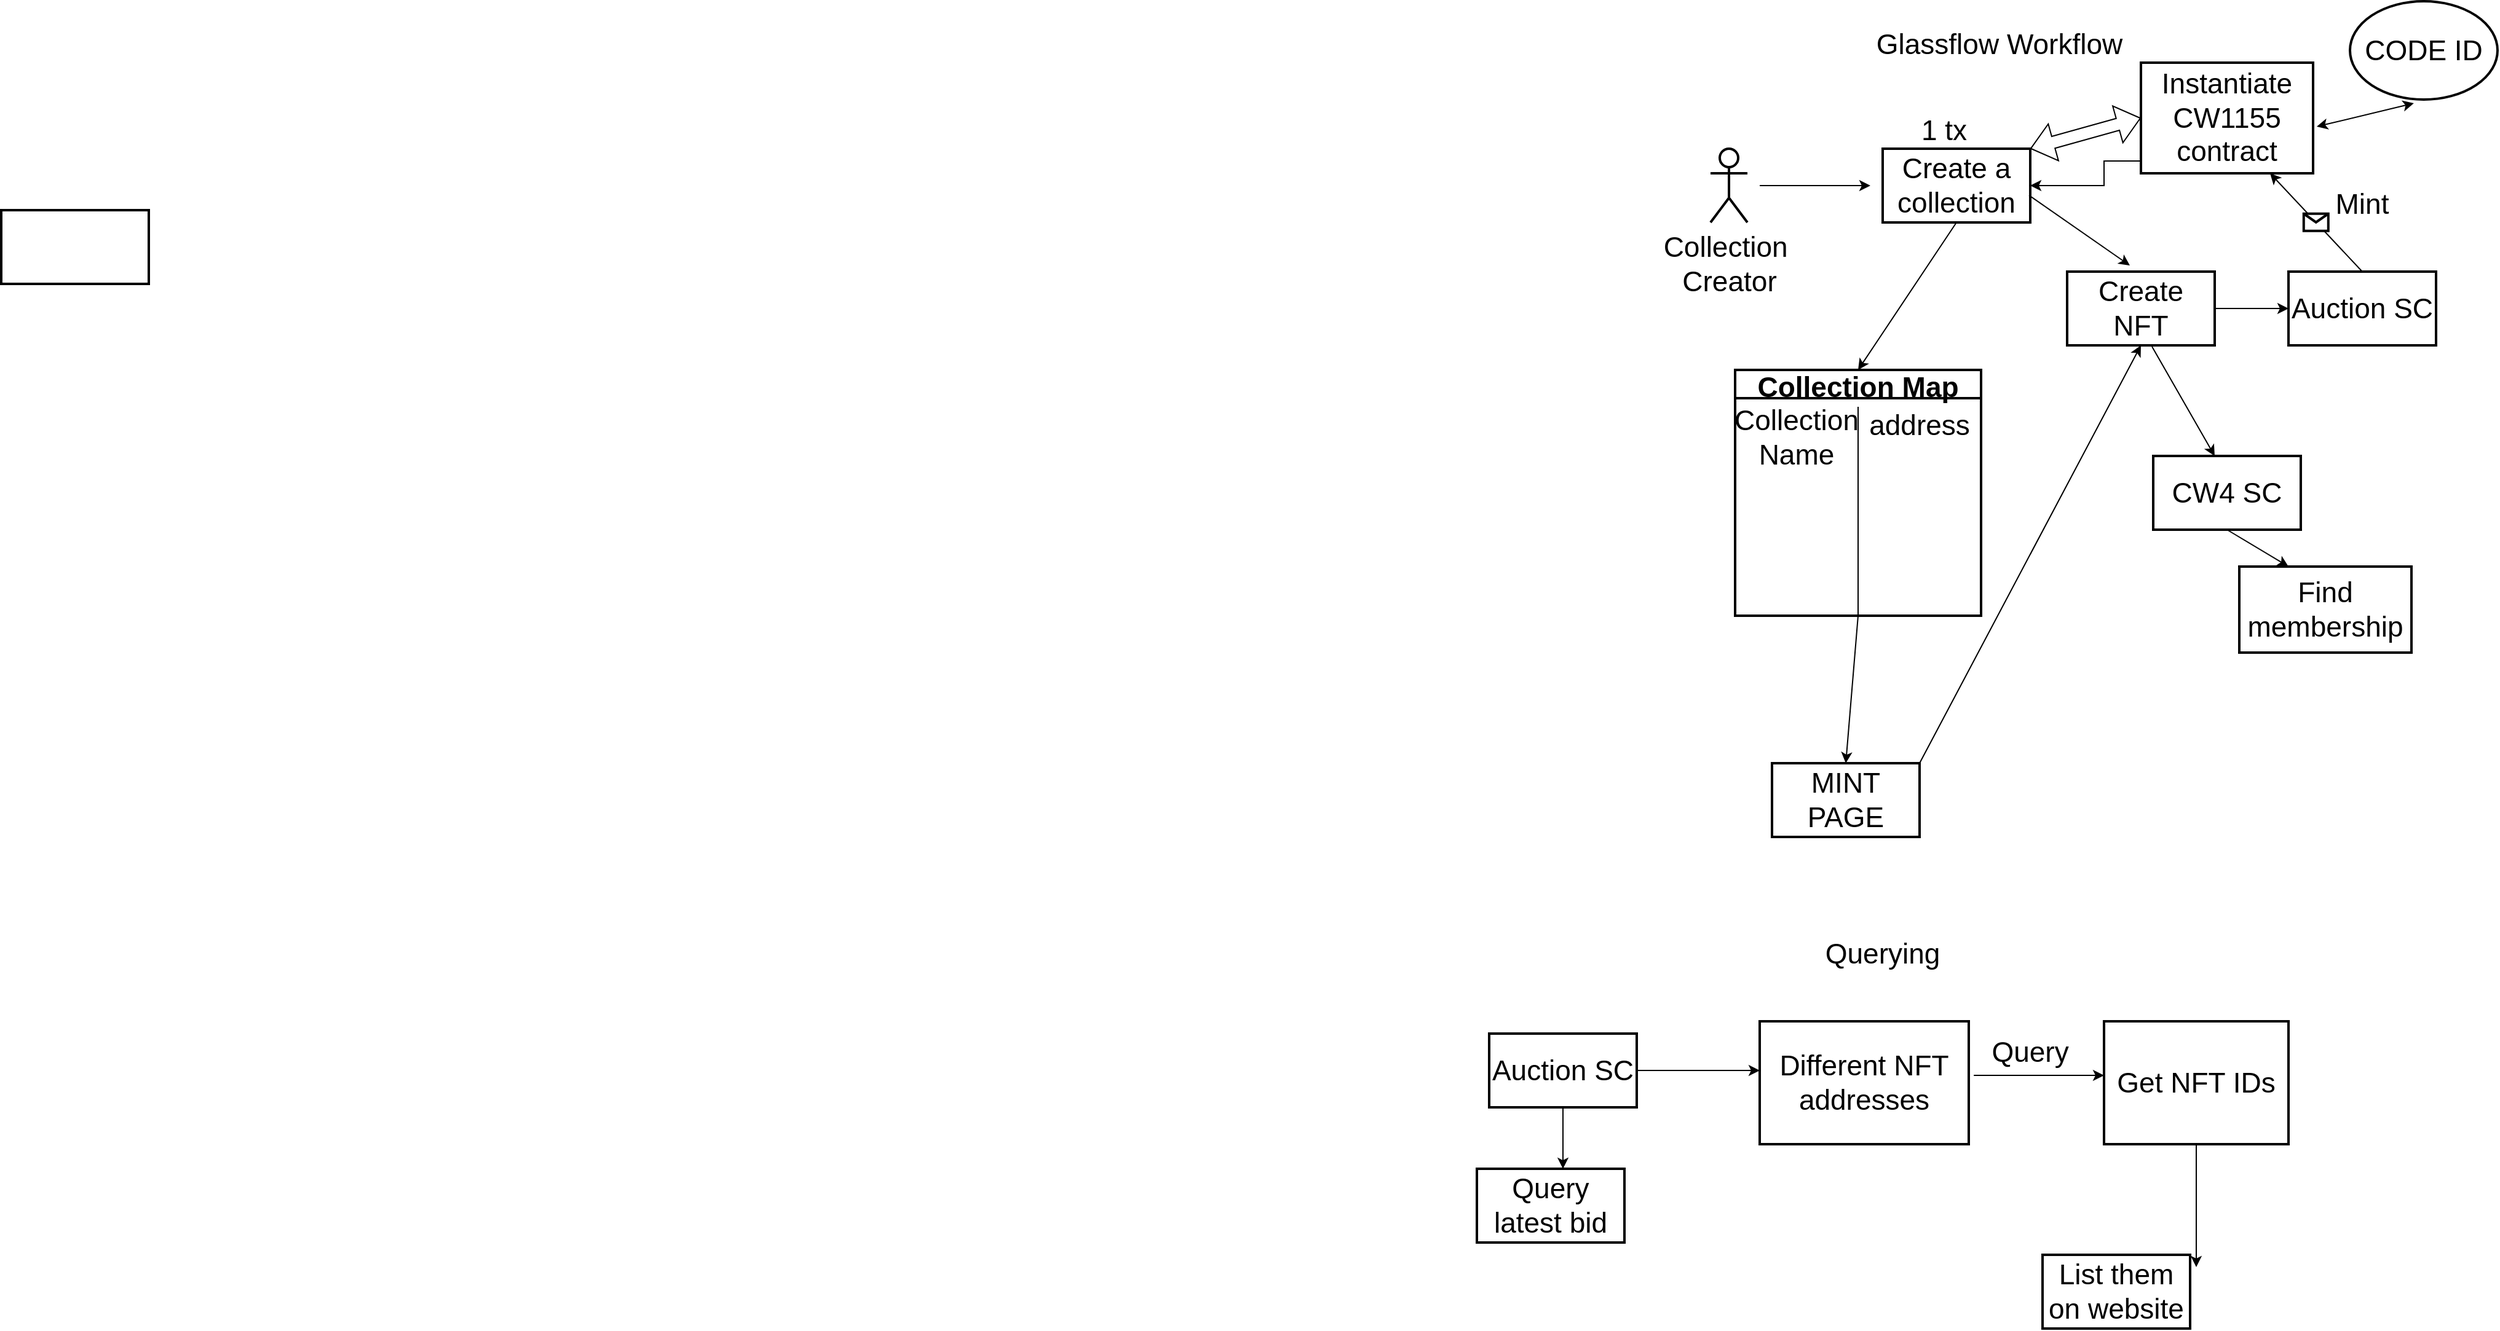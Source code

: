 <mxfile version="16.5.6" type="github"><diagram id="c-Kt-Bac4S_nVPsaCK9B" name="Page-1"><mxGraphModel dx="3122" dy="794" grid="1" gridSize="10" guides="1" tooltips="1" connect="1" arrows="1" fold="1" page="1" pageScale="1" pageWidth="850" pageHeight="1100" math="0" shadow="0"><root><mxCell id="0"/><mxCell id="1" parent="0"/><mxCell id="Zj4Z0-3OilWOPpmo3nTd-1" value="Glassflow Workflow" style="text;html=1;strokeColor=none;fillColor=none;align=center;verticalAlign=middle;whiteSpace=wrap;rounded=0;strokeWidth=2;fontSize=23;" vertex="1" parent="1"><mxGeometry x="290" y="10" width="270" height="70" as="geometry"/></mxCell><mxCell id="Zj4Z0-3OilWOPpmo3nTd-2" value="" style="rounded=0;whiteSpace=wrap;html=1;fontSize=23;strokeWidth=2;" vertex="1" parent="1"><mxGeometry x="-1200" y="180" width="120" height="60" as="geometry"/></mxCell><mxCell id="Zj4Z0-3OilWOPpmo3nTd-5" value="Collection&amp;nbsp;&lt;br&gt;Creator" style="shape=umlActor;verticalLabelPosition=bottom;verticalAlign=top;html=1;outlineConnect=0;fontSize=23;strokeWidth=2;" vertex="1" parent="1"><mxGeometry x="190" y="130" width="30" height="60" as="geometry"/></mxCell><mxCell id="Zj4Z0-3OilWOPpmo3nTd-6" value="" style="endArrow=classic;html=1;rounded=0;fontSize=23;" edge="1" parent="1"><mxGeometry width="50" height="50" relative="1" as="geometry"><mxPoint x="230" y="160" as="sourcePoint"/><mxPoint x="320" y="160" as="targetPoint"/></mxGeometry></mxCell><mxCell id="Zj4Z0-3OilWOPpmo3nTd-7" value="Create a collection" style="rounded=0;whiteSpace=wrap;html=1;fontSize=23;strokeWidth=2;" vertex="1" parent="1"><mxGeometry x="330" y="130" width="120" height="60" as="geometry"/></mxCell><mxCell id="Zj4Z0-3OilWOPpmo3nTd-8" value="" style="shape=flexArrow;endArrow=classic;startArrow=classic;html=1;rounded=0;fontSize=23;exitX=1;exitY=0;exitDx=0;exitDy=0;entryX=0;entryY=0.5;entryDx=0;entryDy=0;" edge="1" parent="1" source="Zj4Z0-3OilWOPpmo3nTd-7" target="Zj4Z0-3OilWOPpmo3nTd-9"><mxGeometry width="100" height="100" relative="1" as="geometry"><mxPoint x="470" y="200" as="sourcePoint"/><mxPoint x="530" y="100" as="targetPoint"/></mxGeometry></mxCell><mxCell id="Zj4Z0-3OilWOPpmo3nTd-22" value="" style="edgeStyle=orthogonalEdgeStyle;rounded=0;orthogonalLoop=1;jettySize=auto;html=1;fontSize=23;" edge="1" parent="1" source="Zj4Z0-3OilWOPpmo3nTd-9" target="Zj4Z0-3OilWOPpmo3nTd-7"><mxGeometry relative="1" as="geometry"><Array as="points"><mxPoint x="510" y="140"/><mxPoint x="510" y="160"/></Array></mxGeometry></mxCell><mxCell id="Zj4Z0-3OilWOPpmo3nTd-9" value="Instantiate CW1155 contract" style="rounded=0;whiteSpace=wrap;html=1;fontSize=23;strokeWidth=2;" vertex="1" parent="1"><mxGeometry x="540" y="60" width="140" height="90" as="geometry"/></mxCell><mxCell id="Zj4Z0-3OilWOPpmo3nTd-11" value="1 tx" style="text;html=1;strokeColor=none;fillColor=none;align=center;verticalAlign=middle;whiteSpace=wrap;rounded=0;fontSize=23;" vertex="1" parent="1"><mxGeometry x="350" y="100" width="60" height="30" as="geometry"/></mxCell><mxCell id="Zj4Z0-3OilWOPpmo3nTd-12" value="" style="endArrow=classic;html=1;rounded=0;fontSize=23;exitX=0.992;exitY=0.633;exitDx=0;exitDy=0;exitPerimeter=0;entryX=0.425;entryY=-0.083;entryDx=0;entryDy=0;entryPerimeter=0;" edge="1" parent="1" source="Zj4Z0-3OilWOPpmo3nTd-7" target="Zj4Z0-3OilWOPpmo3nTd-13"><mxGeometry width="50" height="50" relative="1" as="geometry"><mxPoint x="460" y="230" as="sourcePoint"/><mxPoint x="520" y="230" as="targetPoint"/></mxGeometry></mxCell><mxCell id="Zj4Z0-3OilWOPpmo3nTd-13" value="Create NFT" style="rounded=0;whiteSpace=wrap;html=1;fontSize=23;strokeWidth=2;" vertex="1" parent="1"><mxGeometry x="480" y="230" width="120" height="60" as="geometry"/></mxCell><mxCell id="Zj4Z0-3OilWOPpmo3nTd-17" value="" style="endArrow=classic;html=1;rounded=0;fontSize=23;exitX=1;exitY=0.5;exitDx=0;exitDy=0;" edge="1" parent="1" source="Zj4Z0-3OilWOPpmo3nTd-13"><mxGeometry width="50" height="50" relative="1" as="geometry"><mxPoint x="610" y="280" as="sourcePoint"/><mxPoint x="660" y="260" as="targetPoint"/></mxGeometry></mxCell><mxCell id="Zj4Z0-3OilWOPpmo3nTd-18" value="Auction SC" style="rounded=0;whiteSpace=wrap;html=1;fontSize=23;strokeWidth=2;" vertex="1" parent="1"><mxGeometry x="660" y="230" width="120" height="60" as="geometry"/></mxCell><mxCell id="Zj4Z0-3OilWOPpmo3nTd-19" value="" style="endArrow=classic;html=1;rounded=0;fontSize=23;exitX=0.5;exitY=0;exitDx=0;exitDy=0;entryX=0.75;entryY=1;entryDx=0;entryDy=0;" edge="1" parent="1" source="Zj4Z0-3OilWOPpmo3nTd-18" target="Zj4Z0-3OilWOPpmo3nTd-9"><mxGeometry relative="1" as="geometry"><mxPoint x="710" y="190" as="sourcePoint"/><mxPoint x="810" y="190" as="targetPoint"/></mxGeometry></mxCell><mxCell id="Zj4Z0-3OilWOPpmo3nTd-20" value="" style="shape=message;html=1;outlineConnect=0;fontSize=23;strokeWidth=2;" vertex="1" parent="Zj4Z0-3OilWOPpmo3nTd-19"><mxGeometry width="20" height="14" relative="1" as="geometry"><mxPoint x="-10" y="-7" as="offset"/></mxGeometry></mxCell><mxCell id="Zj4Z0-3OilWOPpmo3nTd-21" value="Mint" style="text;html=1;strokeColor=none;fillColor=none;align=center;verticalAlign=middle;whiteSpace=wrap;rounded=0;fontSize=23;" vertex="1" parent="1"><mxGeometry x="690" y="160" width="60" height="30" as="geometry"/></mxCell><mxCell id="Zj4Z0-3OilWOPpmo3nTd-23" value="CODE ID" style="ellipse;whiteSpace=wrap;html=1;fontSize=23;strokeWidth=2;" vertex="1" parent="1"><mxGeometry x="710" y="10" width="120" height="80" as="geometry"/></mxCell><mxCell id="Zj4Z0-3OilWOPpmo3nTd-24" value="" style="endArrow=classic;startArrow=classic;html=1;rounded=0;fontSize=23;exitX=1.021;exitY=0.578;exitDx=0;exitDy=0;exitPerimeter=0;entryX=0.433;entryY=1.038;entryDx=0;entryDy=0;entryPerimeter=0;" edge="1" parent="1" source="Zj4Z0-3OilWOPpmo3nTd-9" target="Zj4Z0-3OilWOPpmo3nTd-23"><mxGeometry width="50" height="50" relative="1" as="geometry"><mxPoint x="720" y="130" as="sourcePoint"/><mxPoint x="770" y="80" as="targetPoint"/></mxGeometry></mxCell><mxCell id="Zj4Z0-3OilWOPpmo3nTd-25" value="" style="endArrow=classic;html=1;rounded=0;fontSize=23;exitX=0.5;exitY=1;exitDx=0;exitDy=0;entryX=0.5;entryY=0;entryDx=0;entryDy=0;" edge="1" parent="1" source="Zj4Z0-3OilWOPpmo3nTd-7" target="Zj4Z0-3OilWOPpmo3nTd-26"><mxGeometry width="50" height="50" relative="1" as="geometry"><mxPoint x="360" y="290" as="sourcePoint"/><mxPoint x="380" y="240" as="targetPoint"/></mxGeometry></mxCell><mxCell id="Zj4Z0-3OilWOPpmo3nTd-26" value="Collection Map" style="swimlane;fontSize=23;strokeWidth=2;" vertex="1" parent="1"><mxGeometry x="210" y="310" width="200" height="200" as="geometry"/></mxCell><mxCell id="Zj4Z0-3OilWOPpmo3nTd-27" value="" style="endArrow=none;html=1;rounded=0;fontSize=23;exitX=0.5;exitY=1;exitDx=0;exitDy=0;" edge="1" parent="Zj4Z0-3OilWOPpmo3nTd-26" source="Zj4Z0-3OilWOPpmo3nTd-26"><mxGeometry width="50" height="50" relative="1" as="geometry"><mxPoint x="60" y="70" as="sourcePoint"/><mxPoint x="100" y="30" as="targetPoint"/></mxGeometry></mxCell><mxCell id="Zj4Z0-3OilWOPpmo3nTd-28" value="Collection Name" style="text;html=1;strokeColor=none;fillColor=none;align=center;verticalAlign=middle;whiteSpace=wrap;rounded=0;fontSize=23;" vertex="1" parent="Zj4Z0-3OilWOPpmo3nTd-26"><mxGeometry x="10" y="30" width="80" height="50" as="geometry"/></mxCell><mxCell id="Zj4Z0-3OilWOPpmo3nTd-29" value="address" style="text;html=1;strokeColor=none;fillColor=none;align=center;verticalAlign=middle;whiteSpace=wrap;rounded=0;fontSize=23;" vertex="1" parent="Zj4Z0-3OilWOPpmo3nTd-26"><mxGeometry x="120" y="30" width="60" height="30" as="geometry"/></mxCell><mxCell id="Zj4Z0-3OilWOPpmo3nTd-30" value="MINT PAGE" style="rounded=0;whiteSpace=wrap;html=1;fontSize=23;strokeWidth=2;" vertex="1" parent="1"><mxGeometry x="240" y="630" width="120" height="60" as="geometry"/></mxCell><mxCell id="Zj4Z0-3OilWOPpmo3nTd-31" value="" style="endArrow=classic;html=1;rounded=0;fontSize=23;exitX=0.5;exitY=1;exitDx=0;exitDy=0;entryX=0.5;entryY=0;entryDx=0;entryDy=0;" edge="1" parent="1" source="Zj4Z0-3OilWOPpmo3nTd-26" target="Zj4Z0-3OilWOPpmo3nTd-30"><mxGeometry width="50" height="50" relative="1" as="geometry"><mxPoint x="290" y="600" as="sourcePoint"/><mxPoint x="340" y="550" as="targetPoint"/></mxGeometry></mxCell><mxCell id="Zj4Z0-3OilWOPpmo3nTd-32" value="" style="endArrow=classic;html=1;rounded=0;fontSize=23;exitX=1;exitY=0;exitDx=0;exitDy=0;entryX=0.5;entryY=1;entryDx=0;entryDy=0;" edge="1" parent="1" source="Zj4Z0-3OilWOPpmo3nTd-30" target="Zj4Z0-3OilWOPpmo3nTd-13"><mxGeometry width="50" height="50" relative="1" as="geometry"><mxPoint x="380" y="640" as="sourcePoint"/><mxPoint x="430" y="590" as="targetPoint"/></mxGeometry></mxCell><mxCell id="Zj4Z0-3OilWOPpmo3nTd-33" value="Querying" style="text;html=1;strokeColor=none;fillColor=none;align=center;verticalAlign=middle;whiteSpace=wrap;rounded=0;fontSize=23;" vertex="1" parent="1"><mxGeometry x="300" y="770" width="60" height="30" as="geometry"/></mxCell><mxCell id="Zj4Z0-3OilWOPpmo3nTd-34" value="Auction SC" style="rounded=0;whiteSpace=wrap;html=1;fontSize=23;strokeWidth=2;" vertex="1" parent="1"><mxGeometry x="10" y="850" width="120" height="60" as="geometry"/></mxCell><mxCell id="Zj4Z0-3OilWOPpmo3nTd-35" value="" style="endArrow=classic;html=1;rounded=0;fontSize=23;exitX=1;exitY=0.5;exitDx=0;exitDy=0;" edge="1" parent="1" source="Zj4Z0-3OilWOPpmo3nTd-34"><mxGeometry width="50" height="50" relative="1" as="geometry"><mxPoint x="160" y="900" as="sourcePoint"/><mxPoint x="230" y="880" as="targetPoint"/></mxGeometry></mxCell><mxCell id="Zj4Z0-3OilWOPpmo3nTd-37" value="" style="endArrow=classic;html=1;rounded=0;fontSize=23;exitX=0.575;exitY=1.017;exitDx=0;exitDy=0;exitPerimeter=0;" edge="1" parent="1" source="Zj4Z0-3OilWOPpmo3nTd-13"><mxGeometry width="50" height="50" relative="1" as="geometry"><mxPoint x="540" y="400" as="sourcePoint"/><mxPoint x="600" y="380" as="targetPoint"/></mxGeometry></mxCell><mxCell id="Zj4Z0-3OilWOPpmo3nTd-38" value="CW4 SC" style="rounded=0;whiteSpace=wrap;html=1;fontSize=23;strokeWidth=2;" vertex="1" parent="1"><mxGeometry x="550" y="380" width="120" height="60" as="geometry"/></mxCell><mxCell id="Zj4Z0-3OilWOPpmo3nTd-39" value="" style="endArrow=classic;html=1;rounded=0;fontSize=23;exitX=0.5;exitY=1;exitDx=0;exitDy=0;" edge="1" parent="1" source="Zj4Z0-3OilWOPpmo3nTd-38"><mxGeometry width="50" height="50" relative="1" as="geometry"><mxPoint x="600" y="510" as="sourcePoint"/><mxPoint x="660" y="470" as="targetPoint"/></mxGeometry></mxCell><mxCell id="Zj4Z0-3OilWOPpmo3nTd-40" value="Find membership" style="rounded=0;whiteSpace=wrap;html=1;fontSize=23;strokeWidth=2;" vertex="1" parent="1"><mxGeometry x="620" y="470" width="140" height="70" as="geometry"/></mxCell><mxCell id="Zj4Z0-3OilWOPpmo3nTd-41" value="Different NFT addresses" style="rounded=0;whiteSpace=wrap;html=1;fontSize=23;strokeWidth=2;" vertex="1" parent="1"><mxGeometry x="230" y="840" width="170" height="100" as="geometry"/></mxCell><mxCell id="Zj4Z0-3OilWOPpmo3nTd-42" value="" style="endArrow=classic;html=1;rounded=0;fontSize=23;exitX=1.024;exitY=0.44;exitDx=0;exitDy=0;exitPerimeter=0;" edge="1" parent="1" source="Zj4Z0-3OilWOPpmo3nTd-41"><mxGeometry width="50" height="50" relative="1" as="geometry"><mxPoint x="430" y="920" as="sourcePoint"/><mxPoint x="510" y="884" as="targetPoint"/></mxGeometry></mxCell><mxCell id="Zj4Z0-3OilWOPpmo3nTd-43" value="Query" style="text;html=1;strokeColor=none;fillColor=none;align=center;verticalAlign=middle;whiteSpace=wrap;rounded=0;fontSize=23;" vertex="1" parent="1"><mxGeometry x="420" y="850" width="60" height="30" as="geometry"/></mxCell><mxCell id="Zj4Z0-3OilWOPpmo3nTd-47" value="" style="edgeStyle=orthogonalEdgeStyle;rounded=0;orthogonalLoop=1;jettySize=auto;html=1;fontSize=23;" edge="1" parent="1" source="Zj4Z0-3OilWOPpmo3nTd-44"><mxGeometry relative="1" as="geometry"><mxPoint x="585" y="1040" as="targetPoint"/></mxGeometry></mxCell><mxCell id="Zj4Z0-3OilWOPpmo3nTd-44" value="Get NFT IDs" style="rounded=0;whiteSpace=wrap;html=1;fontSize=23;strokeWidth=2;" vertex="1" parent="1"><mxGeometry x="510" y="840" width="150" height="100" as="geometry"/></mxCell><mxCell id="Zj4Z0-3OilWOPpmo3nTd-48" value="List them on website" style="rounded=0;whiteSpace=wrap;html=1;fontSize=23;strokeWidth=2;" vertex="1" parent="1"><mxGeometry x="460" y="1030" width="120" height="60" as="geometry"/></mxCell><mxCell id="Zj4Z0-3OilWOPpmo3nTd-49" value="" style="endArrow=classic;html=1;rounded=0;fontSize=23;exitX=0.5;exitY=1;exitDx=0;exitDy=0;" edge="1" parent="1" source="Zj4Z0-3OilWOPpmo3nTd-34"><mxGeometry width="50" height="50" relative="1" as="geometry"><mxPoint x="50" y="980" as="sourcePoint"/><mxPoint x="70" y="960" as="targetPoint"/></mxGeometry></mxCell><mxCell id="Zj4Z0-3OilWOPpmo3nTd-50" value="Query latest bid" style="rounded=0;whiteSpace=wrap;html=1;fontSize=23;strokeWidth=2;" vertex="1" parent="1"><mxGeometry y="960" width="120" height="60" as="geometry"/></mxCell></root></mxGraphModel></diagram></mxfile>